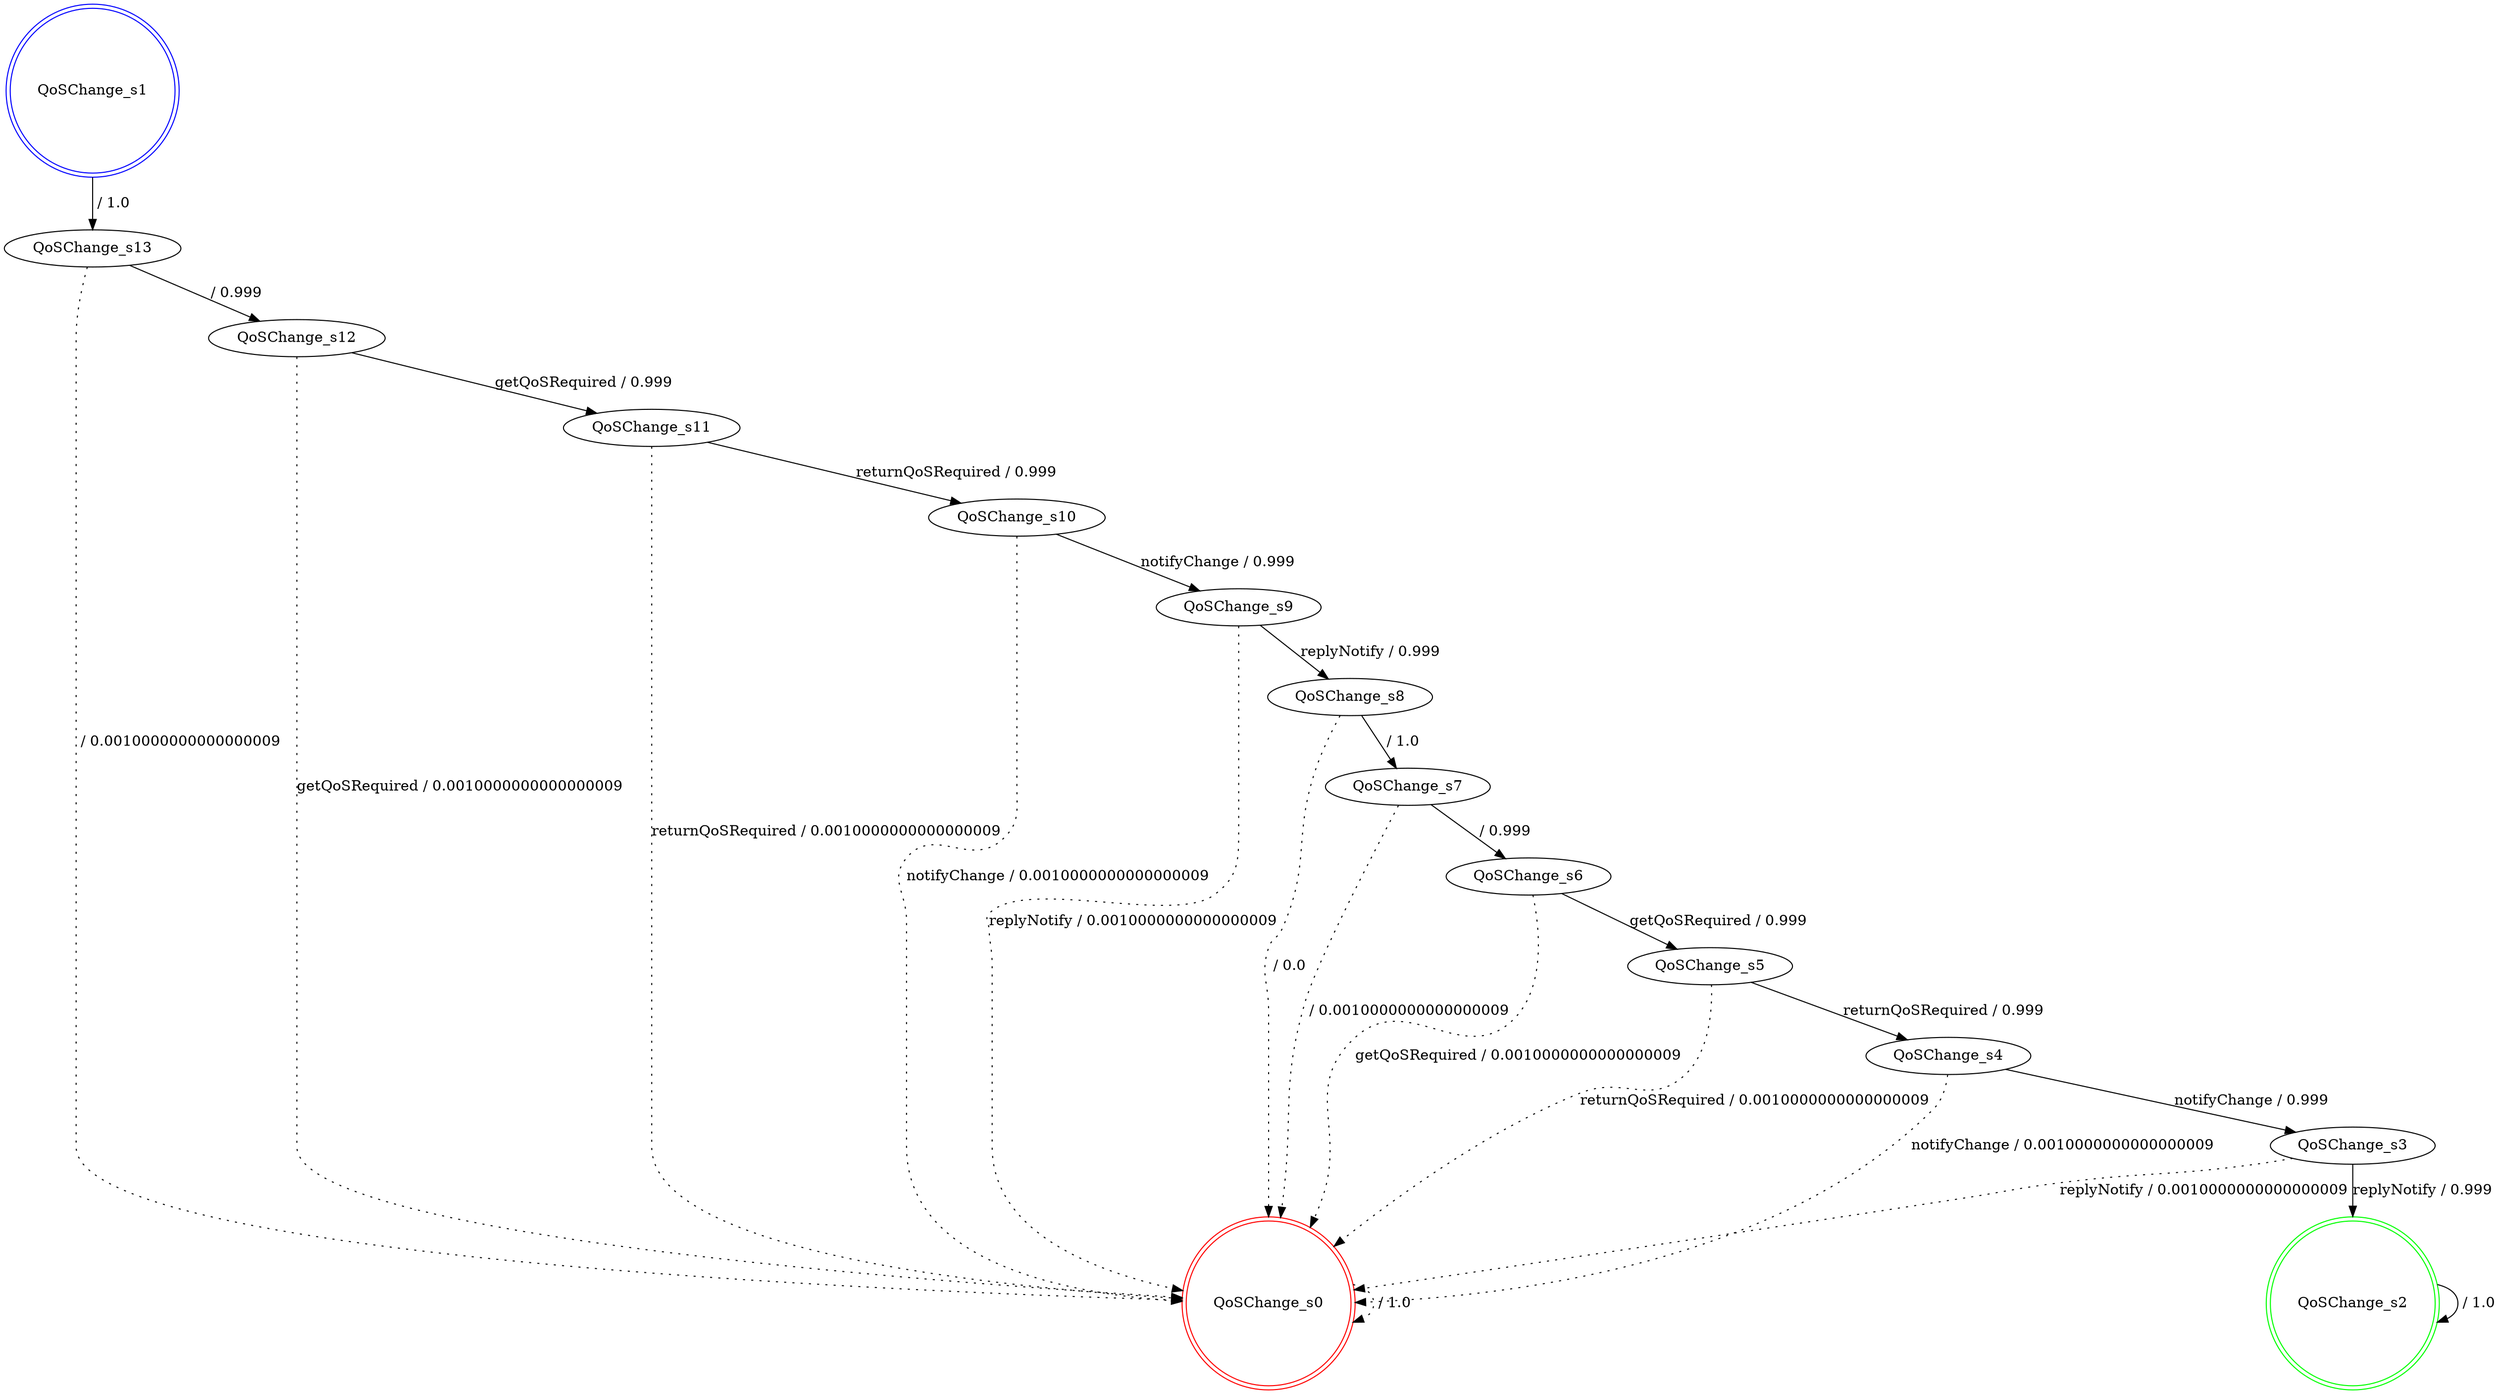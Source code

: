 digraph graphname {
QoSChange_s0 [label="QoSChange_s0",color=red,shape=doublecircle ];
QoSChange_s1 [label="QoSChange_s1",color=blue,shape=doublecircle ];
QoSChange_s2 [label="QoSChange_s2",color=green,shape=doublecircle ];
QoSChange_s3 [label="QoSChange_s3" ];
QoSChange_s4 [label="QoSChange_s4" ];
QoSChange_s5 [label="QoSChange_s5" ];
QoSChange_s6 [label="QoSChange_s6" ];
QoSChange_s7 [label="QoSChange_s7" ];
QoSChange_s8 [label="QoSChange_s8" ];
QoSChange_s9 [label="QoSChange_s9" ];
QoSChange_s10 [label="QoSChange_s10" ];
QoSChange_s11 [label="QoSChange_s11" ];
QoSChange_s12 [label="QoSChange_s12" ];
QoSChange_s13 [label="QoSChange_s13" ];
QoSChange_s0 -> QoSChange_s0 [label=" / 1.0", style=dotted];
QoSChange_s1 -> QoSChange_s13 [label=" / 1.0"];
QoSChange_s2 -> QoSChange_s2 [label=" / 1.0"];
QoSChange_s3 -> QoSChange_s2 [label="replyNotify / 0.999"];
QoSChange_s3 -> QoSChange_s0 [label="replyNotify / 0.0010000000000000009", style=dotted];
QoSChange_s4 -> QoSChange_s3 [label="notifyChange / 0.999"];
QoSChange_s4 -> QoSChange_s0 [label="notifyChange / 0.0010000000000000009", style=dotted];
QoSChange_s5 -> QoSChange_s4 [label="returnQoSRequired / 0.999"];
QoSChange_s5 -> QoSChange_s0 [label="returnQoSRequired / 0.0010000000000000009", style=dotted];
QoSChange_s6 -> QoSChange_s5 [label="getQoSRequired / 0.999"];
QoSChange_s6 -> QoSChange_s0 [label="getQoSRequired / 0.0010000000000000009", style=dotted];
QoSChange_s7 -> QoSChange_s6 [label=" / 0.999"];
QoSChange_s7 -> QoSChange_s0 [label=" / 0.0010000000000000009", style=dotted];
QoSChange_s8 -> QoSChange_s7 [label=" / 1.0"];
QoSChange_s8 -> QoSChange_s0 [label=" / 0.0", style=dotted];
QoSChange_s9 -> QoSChange_s8 [label="replyNotify / 0.999"];
QoSChange_s9 -> QoSChange_s0 [label="replyNotify / 0.0010000000000000009", style=dotted];
QoSChange_s10 -> QoSChange_s9 [label="notifyChange / 0.999"];
QoSChange_s10 -> QoSChange_s0 [label="notifyChange / 0.0010000000000000009", style=dotted];
QoSChange_s11 -> QoSChange_s10 [label="returnQoSRequired / 0.999"];
QoSChange_s11 -> QoSChange_s0 [label="returnQoSRequired / 0.0010000000000000009", style=dotted];
QoSChange_s12 -> QoSChange_s11 [label="getQoSRequired / 0.999"];
QoSChange_s12 -> QoSChange_s0 [label="getQoSRequired / 0.0010000000000000009", style=dotted];
QoSChange_s13 -> QoSChange_s12 [label=" / 0.999"];
QoSChange_s13 -> QoSChange_s0 [label=" / 0.0010000000000000009", style=dotted];
}